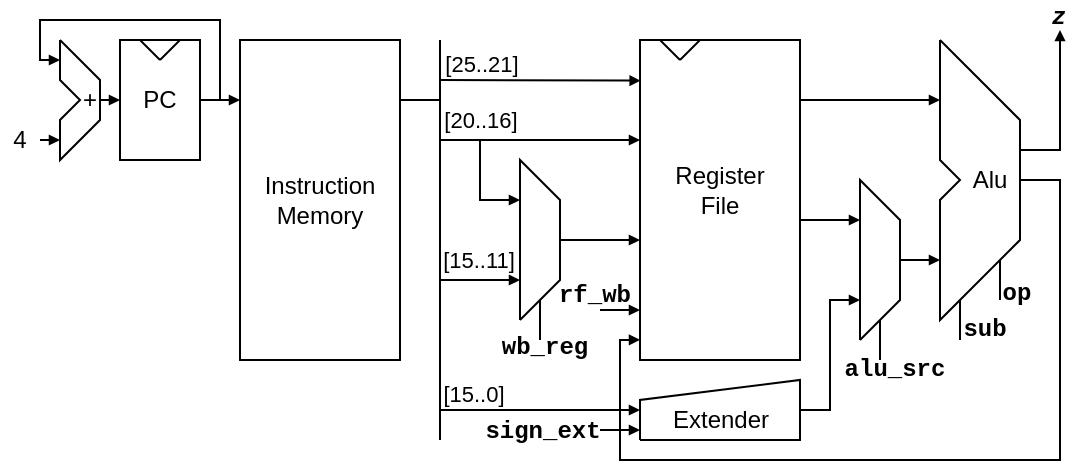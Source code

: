 <mxfile version="26.2.2">
  <diagram name="Page-1" id="Fm1AsnYphIPely5eG6aF">
    <mxGraphModel dx="1006" dy="970" grid="1" gridSize="5" guides="1" tooltips="1" connect="1" arrows="1" fold="1" page="1" pageScale="1" pageWidth="850" pageHeight="1100" math="0" shadow="0">
      <root>
        <mxCell id="0" />
        <mxCell id="1" parent="0" />
        <mxCell id="dnxDbRUPJJcEOHSC3Vgf-9" value="PC" style="rounded=0;whiteSpace=wrap;html=1;" vertex="1" parent="1">
          <mxGeometry x="120" y="200" width="40" height="60" as="geometry" />
        </mxCell>
        <mxCell id="dnxDbRUPJJcEOHSC3Vgf-10" value="" style="group" vertex="1" connectable="0" parent="1">
          <mxGeometry x="130" y="200" width="20" height="10" as="geometry" />
        </mxCell>
        <mxCell id="dnxDbRUPJJcEOHSC3Vgf-11" value="" style="endArrow=none;html=1;rounded=0;" edge="1" parent="dnxDbRUPJJcEOHSC3Vgf-10">
          <mxGeometry width="50" height="50" relative="1" as="geometry">
            <mxPoint x="10" y="10" as="sourcePoint" />
            <mxPoint as="targetPoint" />
          </mxGeometry>
        </mxCell>
        <mxCell id="dnxDbRUPJJcEOHSC3Vgf-12" value="" style="endArrow=none;html=1;rounded=0;" edge="1" parent="dnxDbRUPJJcEOHSC3Vgf-10">
          <mxGeometry width="50" height="50" relative="1" as="geometry">
            <mxPoint x="10" y="10" as="sourcePoint" />
            <mxPoint x="20" as="targetPoint" />
            <Array as="points">
              <mxPoint x="10" y="10" />
            </Array>
          </mxGeometry>
        </mxCell>
        <mxCell id="dnxDbRUPJJcEOHSC3Vgf-27" value="" style="endArrow=none;html=1;rounded=0;exitX=0;exitY=0.5;exitDx=0;exitDy=0;endFill=1;startArrow=block;startFill=1;endSize=3;startSize=3;" edge="1" parent="1" source="dnxDbRUPJJcEOHSC3Vgf-9">
          <mxGeometry width="50" height="50" relative="1" as="geometry">
            <mxPoint x="310" y="370" as="sourcePoint" />
            <mxPoint x="110" y="230" as="targetPoint" />
          </mxGeometry>
        </mxCell>
        <mxCell id="dnxDbRUPJJcEOHSC3Vgf-29" value="" style="endArrow=block;html=1;rounded=0;endFill=1;endSize=3;startSize=3;" edge="1" parent="1">
          <mxGeometry width="50" height="50" relative="1" as="geometry">
            <mxPoint x="160" y="230" as="sourcePoint" />
            <mxPoint x="180" y="230" as="targetPoint" />
          </mxGeometry>
        </mxCell>
        <mxCell id="dnxDbRUPJJcEOHSC3Vgf-31" value="" style="endArrow=none;html=1;rounded=0;endFill=1;startArrow=block;startFill=1;startSize=3;endSize=3;" edge="1" parent="1">
          <mxGeometry width="50" height="50" relative="1" as="geometry">
            <mxPoint x="90" y="210" as="sourcePoint" />
            <mxPoint x="170" y="230" as="targetPoint" />
            <Array as="points">
              <mxPoint x="80" y="210" />
              <mxPoint x="80" y="190" />
              <mxPoint x="170" y="190" />
              <mxPoint x="170" y="210" />
            </Array>
          </mxGeometry>
        </mxCell>
        <mxCell id="dnxDbRUPJJcEOHSC3Vgf-33" value="Instruction&lt;br&gt;Memory" style="rounded=0;whiteSpace=wrap;html=1;" vertex="1" parent="1">
          <mxGeometry x="180" y="200" width="80" height="160" as="geometry" />
        </mxCell>
        <mxCell id="dnxDbRUPJJcEOHSC3Vgf-34" value="" style="endArrow=none;html=1;rounded=0;" edge="1" parent="1">
          <mxGeometry width="50" height="50" relative="1" as="geometry">
            <mxPoint x="280" y="230" as="sourcePoint" />
            <mxPoint x="260" y="230" as="targetPoint" />
          </mxGeometry>
        </mxCell>
        <mxCell id="dnxDbRUPJJcEOHSC3Vgf-35" value="" style="endArrow=none;html=1;rounded=0;" edge="1" parent="1">
          <mxGeometry width="50" height="50" relative="1" as="geometry">
            <mxPoint x="280" y="400" as="sourcePoint" />
            <mxPoint x="280" y="200" as="targetPoint" />
          </mxGeometry>
        </mxCell>
        <mxCell id="dnxDbRUPJJcEOHSC3Vgf-51" value="" style="endArrow=block;html=1;rounded=0;endFill=1;endSize=3;startSize=9;" edge="1" parent="1">
          <mxGeometry width="50" height="50" relative="1" as="geometry">
            <mxPoint x="280" y="250" as="sourcePoint" />
            <mxPoint x="380" y="250" as="targetPoint" />
          </mxGeometry>
        </mxCell>
        <mxCell id="dnxDbRUPJJcEOHSC3Vgf-52" value="[20..16]" style="edgeLabel;html=1;align=center;verticalAlign=middle;resizable=0;points=[];" vertex="1" connectable="0" parent="dnxDbRUPJJcEOHSC3Vgf-51">
          <mxGeometry x="-0.186" y="-1" relative="1" as="geometry">
            <mxPoint x="-21" y="-11" as="offset" />
          </mxGeometry>
        </mxCell>
        <mxCell id="dnxDbRUPJJcEOHSC3Vgf-56" value="" style="endArrow=block;html=1;rounded=0;endFill=1;endSize=3;startSize=9;" edge="1" parent="1">
          <mxGeometry width="50" height="50" relative="1" as="geometry">
            <mxPoint x="280" y="320" as="sourcePoint" />
            <mxPoint x="320" y="320" as="targetPoint" />
          </mxGeometry>
        </mxCell>
        <mxCell id="dnxDbRUPJJcEOHSC3Vgf-60" value="" style="endArrow=none;html=1;rounded=0;" edge="1" parent="1">
          <mxGeometry width="50" height="50" relative="1" as="geometry">
            <mxPoint x="320" y="340" as="sourcePoint" />
            <mxPoint x="320" y="340" as="targetPoint" />
            <Array as="points">
              <mxPoint x="340" y="320" />
              <mxPoint x="340" y="280" />
              <mxPoint x="320" y="260" />
            </Array>
          </mxGeometry>
        </mxCell>
        <mxCell id="dnxDbRUPJJcEOHSC3Vgf-61" value="" style="endArrow=block;html=1;rounded=0;endFill=1;endSize=3;startSize=9;" edge="1" parent="1">
          <mxGeometry width="50" height="50" relative="1" as="geometry">
            <mxPoint x="300" y="250" as="sourcePoint" />
            <mxPoint x="320" y="280" as="targetPoint" />
            <Array as="points">
              <mxPoint x="300" y="280" />
            </Array>
          </mxGeometry>
        </mxCell>
        <mxCell id="dnxDbRUPJJcEOHSC3Vgf-62" value="[15..11]" style="edgeLabel;html=1;align=center;verticalAlign=middle;resizable=0;points=[];" vertex="1" connectable="0" parent="1">
          <mxGeometry x="298.998" y="309.995" as="geometry" />
        </mxCell>
        <mxCell id="dnxDbRUPJJcEOHSC3Vgf-67" value="&lt;span style=&quot;color: rgb(0, 0, 0); font-family: Helvetica; font-size: 11px; font-style: normal; font-variant-ligatures: normal; font-variant-caps: normal; font-weight: 400; letter-spacing: normal; orphans: 2; text-align: center; text-indent: 0px; text-transform: none; widows: 2; word-spacing: 0px; -webkit-text-stroke-width: 0px; white-space: nowrap; background-color: rgb(255, 255, 255); text-decoration-thickness: initial; text-decoration-style: initial; text-decoration-color: initial; display: inline !important; float: none;&quot;&gt;[25..21]&lt;/span&gt;" style="text;html=1;align=center;verticalAlign=middle;whiteSpace=wrap;rounded=0;" vertex="1" parent="1">
          <mxGeometry x="281" y="207" width="40" height="10" as="geometry" />
        </mxCell>
        <mxCell id="dnxDbRUPJJcEOHSC3Vgf-68" value="" style="endArrow=none;html=1;rounded=0;exitX=0.004;exitY=0.127;exitDx=0;exitDy=0;exitPerimeter=0;endFill=1;endSize=3;startSize=3;startArrow=block;startFill=1;" edge="1" parent="1" source="dnxDbRUPJJcEOHSC3Vgf-3">
          <mxGeometry width="50" height="50" relative="1" as="geometry">
            <mxPoint x="375" y="220" as="sourcePoint" />
            <mxPoint x="280" y="220" as="targetPoint" />
          </mxGeometry>
        </mxCell>
        <mxCell id="dnxDbRUPJJcEOHSC3Vgf-69" value="" style="group" vertex="1" connectable="0" parent="1">
          <mxGeometry x="380" y="200" width="80" height="160" as="geometry" />
        </mxCell>
        <mxCell id="dnxDbRUPJJcEOHSC3Vgf-3" value="" style="rounded=0;whiteSpace=wrap;html=1;" vertex="1" parent="dnxDbRUPJJcEOHSC3Vgf-69">
          <mxGeometry width="80" height="160" as="geometry" />
        </mxCell>
        <mxCell id="dnxDbRUPJJcEOHSC3Vgf-7" value="" style="group" vertex="1" connectable="0" parent="dnxDbRUPJJcEOHSC3Vgf-69">
          <mxGeometry x="10" width="20" height="10" as="geometry" />
        </mxCell>
        <mxCell id="dnxDbRUPJJcEOHSC3Vgf-5" value="" style="endArrow=none;html=1;rounded=0;" edge="1" parent="dnxDbRUPJJcEOHSC3Vgf-7">
          <mxGeometry width="50" height="50" relative="1" as="geometry">
            <mxPoint x="10" y="10" as="sourcePoint" />
            <mxPoint as="targetPoint" />
          </mxGeometry>
        </mxCell>
        <mxCell id="dnxDbRUPJJcEOHSC3Vgf-6" value="" style="endArrow=none;html=1;rounded=0;" edge="1" parent="dnxDbRUPJJcEOHSC3Vgf-7">
          <mxGeometry width="50" height="50" relative="1" as="geometry">
            <mxPoint x="10" y="10" as="sourcePoint" />
            <mxPoint x="20" as="targetPoint" />
            <Array as="points">
              <mxPoint x="10" y="10" />
            </Array>
          </mxGeometry>
        </mxCell>
        <mxCell id="dnxDbRUPJJcEOHSC3Vgf-83" value="Register&lt;br&gt;File" style="text;html=1;align=center;verticalAlign=middle;whiteSpace=wrap;rounded=0;" vertex="1" parent="dnxDbRUPJJcEOHSC3Vgf-69">
          <mxGeometry x="10" y="60" width="60" height="30" as="geometry" />
        </mxCell>
        <mxCell id="dnxDbRUPJJcEOHSC3Vgf-70" value="" style="endArrow=block;html=1;rounded=0;endFill=1;endSize=3;startSize=9;" edge="1" parent="1">
          <mxGeometry width="50" height="50" relative="1" as="geometry">
            <mxPoint x="340" y="300" as="sourcePoint" />
            <mxPoint x="380" y="300" as="targetPoint" />
          </mxGeometry>
        </mxCell>
        <mxCell id="dnxDbRUPJJcEOHSC3Vgf-24" value="+" style="text;html=1;align=center;verticalAlign=middle;whiteSpace=wrap;rounded=0;" vertex="1" parent="1">
          <mxGeometry x="95" y="225" width="20" height="10" as="geometry" />
        </mxCell>
        <mxCell id="dnxDbRUPJJcEOHSC3Vgf-25" value="4" style="text;html=1;align=center;verticalAlign=middle;whiteSpace=wrap;rounded=0;" vertex="1" parent="1">
          <mxGeometry x="60" y="240" width="20" height="20" as="geometry" />
        </mxCell>
        <mxCell id="dnxDbRUPJJcEOHSC3Vgf-26" value="" style="endArrow=block;html=1;rounded=0;exitX=1;exitY=0.5;exitDx=0;exitDy=0;endFill=1;startSize=3;endSize=3;" edge="1" parent="1" source="dnxDbRUPJJcEOHSC3Vgf-25">
          <mxGeometry width="50" height="50" relative="1" as="geometry">
            <mxPoint x="340" y="370" as="sourcePoint" />
            <mxPoint x="90" y="250" as="targetPoint" />
            <Array as="points">
              <mxPoint x="90" y="250" />
            </Array>
          </mxGeometry>
        </mxCell>
        <mxCell id="dnxDbRUPJJcEOHSC3Vgf-71" value="" style="endArrow=none;html=1;rounded=0;" edge="1" parent="1">
          <mxGeometry width="50" height="50" relative="1" as="geometry">
            <mxPoint x="90" y="200" as="sourcePoint" />
            <mxPoint x="90" y="200" as="targetPoint" />
            <Array as="points">
              <mxPoint x="90" y="220" />
              <mxPoint x="100" y="230" />
              <mxPoint x="90" y="240" />
              <mxPoint x="90" y="260" />
              <mxPoint x="110" y="240" />
              <mxPoint x="110" y="220" />
            </Array>
          </mxGeometry>
        </mxCell>
        <mxCell id="dnxDbRUPJJcEOHSC3Vgf-77" value="" style="endArrow=none;html=1;rounded=0;" edge="1" parent="1">
          <mxGeometry width="50" height="50" relative="1" as="geometry">
            <mxPoint x="530" y="200" as="sourcePoint" />
            <mxPoint x="530" y="200" as="targetPoint" />
            <Array as="points">
              <mxPoint x="530" y="260" />
              <mxPoint x="540" y="270" />
              <mxPoint x="530" y="280" />
              <mxPoint x="530" y="340" />
              <mxPoint x="570" y="300" />
              <mxPoint x="570" y="240" />
            </Array>
          </mxGeometry>
        </mxCell>
        <mxCell id="dnxDbRUPJJcEOHSC3Vgf-78" value="Alu" style="text;html=1;align=center;verticalAlign=middle;whiteSpace=wrap;rounded=0;" vertex="1" parent="1">
          <mxGeometry x="540" y="265" width="30" height="10" as="geometry" />
        </mxCell>
        <mxCell id="dnxDbRUPJJcEOHSC3Vgf-79" value="" style="endArrow=none;html=1;rounded=0;" edge="1" parent="1">
          <mxGeometry width="50" height="50" relative="1" as="geometry">
            <mxPoint x="490" y="350" as="sourcePoint" />
            <mxPoint x="490" y="350" as="targetPoint" />
            <Array as="points">
              <mxPoint x="510" y="330" />
              <mxPoint x="510" y="290" />
              <mxPoint x="490" y="270" />
            </Array>
          </mxGeometry>
        </mxCell>
        <mxCell id="dnxDbRUPJJcEOHSC3Vgf-80" value="" style="endArrow=block;html=1;rounded=0;endFill=1;endSize=3;startSize=9;" edge="1" parent="1">
          <mxGeometry width="50" height="50" relative="1" as="geometry">
            <mxPoint x="460" y="230" as="sourcePoint" />
            <mxPoint x="530" y="230" as="targetPoint" />
          </mxGeometry>
        </mxCell>
        <mxCell id="dnxDbRUPJJcEOHSC3Vgf-81" value="" style="endArrow=none;html=1;rounded=0;endFill=1;endSize=3;startSize=3;startArrow=block;startFill=1;" edge="1" parent="1">
          <mxGeometry width="50" height="50" relative="1" as="geometry">
            <mxPoint x="530" y="310" as="sourcePoint" />
            <mxPoint x="510" y="310" as="targetPoint" />
          </mxGeometry>
        </mxCell>
        <mxCell id="dnxDbRUPJJcEOHSC3Vgf-82" value="" style="endArrow=block;html=1;rounded=0;endFill=1;endSize=3;startSize=9;" edge="1" parent="1">
          <mxGeometry width="50" height="50" relative="1" as="geometry">
            <mxPoint x="460" y="290" as="sourcePoint" />
            <mxPoint x="490" y="290" as="targetPoint" />
          </mxGeometry>
        </mxCell>
        <mxCell id="dnxDbRUPJJcEOHSC3Vgf-84" value="" style="endArrow=none;html=1;rounded=0;" edge="1" parent="1">
          <mxGeometry width="50" height="50" relative="1" as="geometry">
            <mxPoint x="380" y="400" as="sourcePoint" />
            <mxPoint x="380" y="400" as="targetPoint" />
            <Array as="points">
              <mxPoint x="380" y="380" />
              <mxPoint x="460" y="370" />
              <mxPoint x="460" y="400" />
            </Array>
          </mxGeometry>
        </mxCell>
        <mxCell id="dnxDbRUPJJcEOHSC3Vgf-86" value="" style="endArrow=none;html=1;rounded=0;" edge="1" parent="1">
          <mxGeometry width="50" height="50" relative="1" as="geometry">
            <mxPoint x="330" y="350" as="sourcePoint" />
            <mxPoint x="330" y="330" as="targetPoint" />
          </mxGeometry>
        </mxCell>
        <mxCell id="dnxDbRUPJJcEOHSC3Vgf-87" value="" style="endArrow=block;html=1;rounded=0;endFill=1;endSize=3;startSize=9;" edge="1" parent="1">
          <mxGeometry width="50" height="50" relative="1" as="geometry">
            <mxPoint x="280" y="385" as="sourcePoint" />
            <mxPoint x="380" y="385" as="targetPoint" />
          </mxGeometry>
        </mxCell>
        <mxCell id="dnxDbRUPJJcEOHSC3Vgf-88" value="&lt;span style=&quot;color: rgb(0, 0, 0); font-family: Helvetica; font-size: 11px; font-style: normal; font-variant-ligatures: normal; font-variant-caps: normal; font-weight: 400; letter-spacing: normal; orphans: 2; text-align: center; text-indent: 0px; text-transform: none; widows: 2; word-spacing: 0px; -webkit-text-stroke-width: 0px; white-space: nowrap; background-color: rgb(255, 255, 255); text-decoration-thickness: initial; text-decoration-style: initial; text-decoration-color: initial; display: inline !important; float: none;&quot;&gt;[15..0]&lt;/span&gt;" style="text;html=1;align=center;verticalAlign=middle;whiteSpace=wrap;rounded=0;" vertex="1" parent="1">
          <mxGeometry x="277" y="372" width="40" height="10" as="geometry" />
        </mxCell>
        <mxCell id="dnxDbRUPJJcEOHSC3Vgf-89" value="&lt;font face=&quot;Courier New&quot;&gt;&lt;b&gt;wb_reg&lt;/b&gt;&lt;/font&gt;" style="text;html=1;align=center;verticalAlign=middle;whiteSpace=wrap;rounded=0;" vertex="1" parent="1">
          <mxGeometry x="310" y="346" width="45" height="14" as="geometry" />
        </mxCell>
        <mxCell id="dnxDbRUPJJcEOHSC3Vgf-90" value="" style="endArrow=block;html=1;rounded=0;endFill=1;endSize=3;startSize=9;" edge="1" parent="1">
          <mxGeometry width="50" height="50" relative="1" as="geometry">
            <mxPoint x="360" y="335" as="sourcePoint" />
            <mxPoint x="380" y="335" as="targetPoint" />
          </mxGeometry>
        </mxCell>
        <mxCell id="dnxDbRUPJJcEOHSC3Vgf-91" value="&lt;font face=&quot;Courier New&quot;&gt;&lt;b&gt;rf_wb&lt;/b&gt;&lt;/font&gt;" style="text;html=1;align=center;verticalAlign=middle;whiteSpace=wrap;rounded=0;" vertex="1" parent="1">
          <mxGeometry x="335" y="322" width="45" height="10" as="geometry" />
        </mxCell>
        <mxCell id="dnxDbRUPJJcEOHSC3Vgf-92" value="" style="endArrow=block;html=1;rounded=0;endFill=1;endSize=3;startSize=9;" edge="1" parent="1">
          <mxGeometry width="50" height="50" relative="1" as="geometry">
            <mxPoint x="360" y="395" as="sourcePoint" />
            <mxPoint x="380" y="395" as="targetPoint" />
          </mxGeometry>
        </mxCell>
        <mxCell id="dnxDbRUPJJcEOHSC3Vgf-94" value="Extender" style="text;html=1;align=center;verticalAlign=middle;whiteSpace=wrap;rounded=0;" vertex="1" parent="1">
          <mxGeometry x="396.5" y="385" width="47" height="10" as="geometry" />
        </mxCell>
        <mxCell id="dnxDbRUPJJcEOHSC3Vgf-95" value="&lt;font face=&quot;Courier New&quot;&gt;&lt;b&gt;sign_ext&lt;/b&gt;&lt;/font&gt;" style="text;html=1;align=center;verticalAlign=middle;whiteSpace=wrap;rounded=0;" vertex="1" parent="1">
          <mxGeometry x="309" y="388" width="45" height="14" as="geometry" />
        </mxCell>
        <mxCell id="dnxDbRUPJJcEOHSC3Vgf-96" value="" style="endArrow=block;html=1;rounded=0;endFill=1;endSize=3;startSize=9;" edge="1" parent="1">
          <mxGeometry width="50" height="50" relative="1" as="geometry">
            <mxPoint x="460" y="385" as="sourcePoint" />
            <mxPoint x="490" y="330" as="targetPoint" />
            <Array as="points">
              <mxPoint x="475" y="385" />
              <mxPoint x="475" y="330" />
            </Array>
          </mxGeometry>
        </mxCell>
        <mxCell id="dnxDbRUPJJcEOHSC3Vgf-97" value="" style="endArrow=none;html=1;rounded=0;" edge="1" parent="1">
          <mxGeometry width="50" height="50" relative="1" as="geometry">
            <mxPoint x="500" y="360" as="sourcePoint" />
            <mxPoint x="500" y="340" as="targetPoint" />
          </mxGeometry>
        </mxCell>
        <mxCell id="dnxDbRUPJJcEOHSC3Vgf-98" value="&lt;font face=&quot;Courier New&quot;&gt;&lt;b&gt;alu_src&lt;/b&gt;&lt;/font&gt;" style="text;html=1;align=center;verticalAlign=middle;whiteSpace=wrap;rounded=0;" vertex="1" parent="1">
          <mxGeometry x="485" y="357" width="45" height="14" as="geometry" />
        </mxCell>
        <mxCell id="dnxDbRUPJJcEOHSC3Vgf-99" value="" style="endArrow=none;html=1;rounded=0;" edge="1" parent="1">
          <mxGeometry width="50" height="50" relative="1" as="geometry">
            <mxPoint x="540" y="350" as="sourcePoint" />
            <mxPoint x="540" y="330" as="targetPoint" />
          </mxGeometry>
        </mxCell>
        <mxCell id="dnxDbRUPJJcEOHSC3Vgf-100" value="" style="endArrow=none;html=1;rounded=0;" edge="1" parent="1">
          <mxGeometry width="50" height="50" relative="1" as="geometry">
            <mxPoint x="560" y="330" as="sourcePoint" />
            <mxPoint x="560" y="310" as="targetPoint" />
          </mxGeometry>
        </mxCell>
        <mxCell id="dnxDbRUPJJcEOHSC3Vgf-101" value="&lt;font face=&quot;Courier New&quot;&gt;&lt;b&gt;sub&lt;/b&gt;&lt;/font&gt;" style="text;html=1;align=center;verticalAlign=middle;whiteSpace=wrap;rounded=0;" vertex="1" parent="1">
          <mxGeometry x="540" y="338" width="25" height="12" as="geometry" />
        </mxCell>
        <mxCell id="dnxDbRUPJJcEOHSC3Vgf-102" value="&lt;font face=&quot;Courier New&quot;&gt;&lt;b&gt;op&lt;/b&gt;&lt;/font&gt;" style="text;html=1;align=center;verticalAlign=middle;whiteSpace=wrap;rounded=0;" vertex="1" parent="1">
          <mxGeometry x="556" y="320" width="25" height="12" as="geometry" />
        </mxCell>
        <mxCell id="dnxDbRUPJJcEOHSC3Vgf-104" value="" style="endArrow=block;html=1;rounded=0;entryX=0;entryY=0.937;entryDx=0;entryDy=0;entryPerimeter=0;endFill=1;endSize=3;startSize=3;" edge="1" parent="1" target="dnxDbRUPJJcEOHSC3Vgf-3">
          <mxGeometry width="50" height="50" relative="1" as="geometry">
            <mxPoint x="570" y="270" as="sourcePoint" />
            <mxPoint x="375" y="350" as="targetPoint" />
            <Array as="points">
              <mxPoint x="590" y="270" />
              <mxPoint x="590" y="410" />
              <mxPoint x="370" y="410" />
              <mxPoint x="370" y="350" />
            </Array>
          </mxGeometry>
        </mxCell>
        <mxCell id="dnxDbRUPJJcEOHSC3Vgf-105" value="" style="endArrow=none;html=1;rounded=0;endFill=1;startArrow=block;startFill=1;endSize=3;startSize=3;" edge="1" parent="1">
          <mxGeometry width="50" height="50" relative="1" as="geometry">
            <mxPoint x="590" y="195" as="sourcePoint" />
            <mxPoint x="570" y="255" as="targetPoint" />
            <Array as="points">
              <mxPoint x="590" y="255" />
            </Array>
          </mxGeometry>
        </mxCell>
        <mxCell id="dnxDbRUPJJcEOHSC3Vgf-106" value="&lt;font face=&quot;Courier New&quot;&gt;&lt;b&gt;&lt;i&gt;z&lt;/i&gt;&lt;/b&gt;&lt;/font&gt;" style="text;html=1;align=center;verticalAlign=middle;whiteSpace=wrap;rounded=0;" vertex="1" parent="1">
          <mxGeometry x="577" y="182" width="25" height="12" as="geometry" />
        </mxCell>
      </root>
    </mxGraphModel>
  </diagram>
</mxfile>

